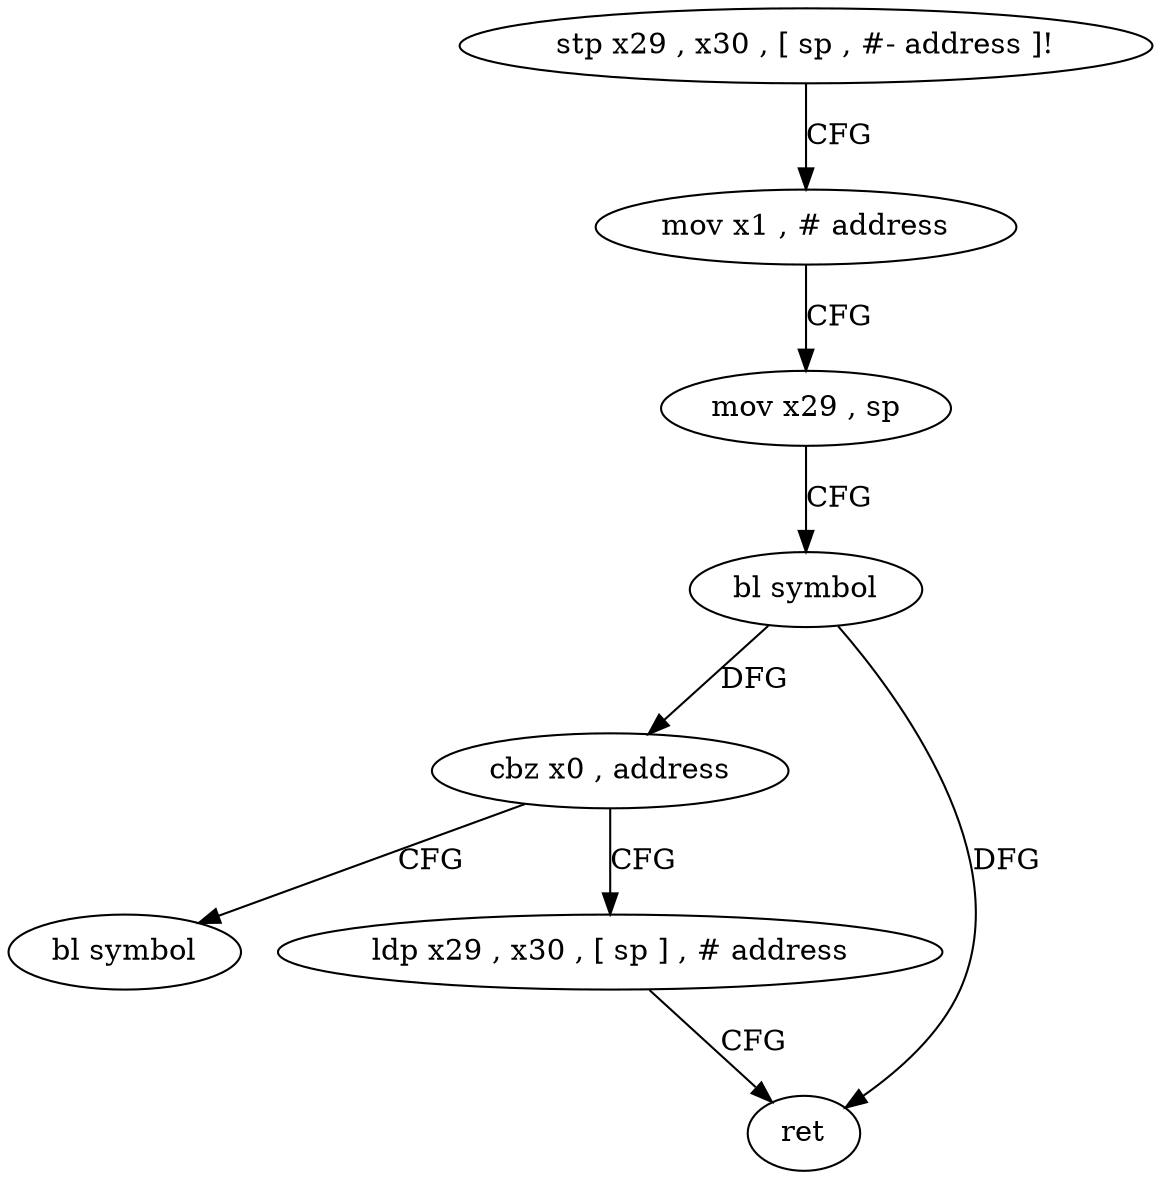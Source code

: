digraph "func" {
"4374760" [label = "stp x29 , x30 , [ sp , #- address ]!" ]
"4374764" [label = "mov x1 , # address" ]
"4374768" [label = "mov x29 , sp" ]
"4374772" [label = "bl symbol" ]
"4374776" [label = "cbz x0 , address" ]
"4374788" [label = "bl symbol" ]
"4374780" [label = "ldp x29 , x30 , [ sp ] , # address" ]
"4374784" [label = "ret" ]
"4374760" -> "4374764" [ label = "CFG" ]
"4374764" -> "4374768" [ label = "CFG" ]
"4374768" -> "4374772" [ label = "CFG" ]
"4374772" -> "4374776" [ label = "DFG" ]
"4374772" -> "4374784" [ label = "DFG" ]
"4374776" -> "4374788" [ label = "CFG" ]
"4374776" -> "4374780" [ label = "CFG" ]
"4374780" -> "4374784" [ label = "CFG" ]
}

